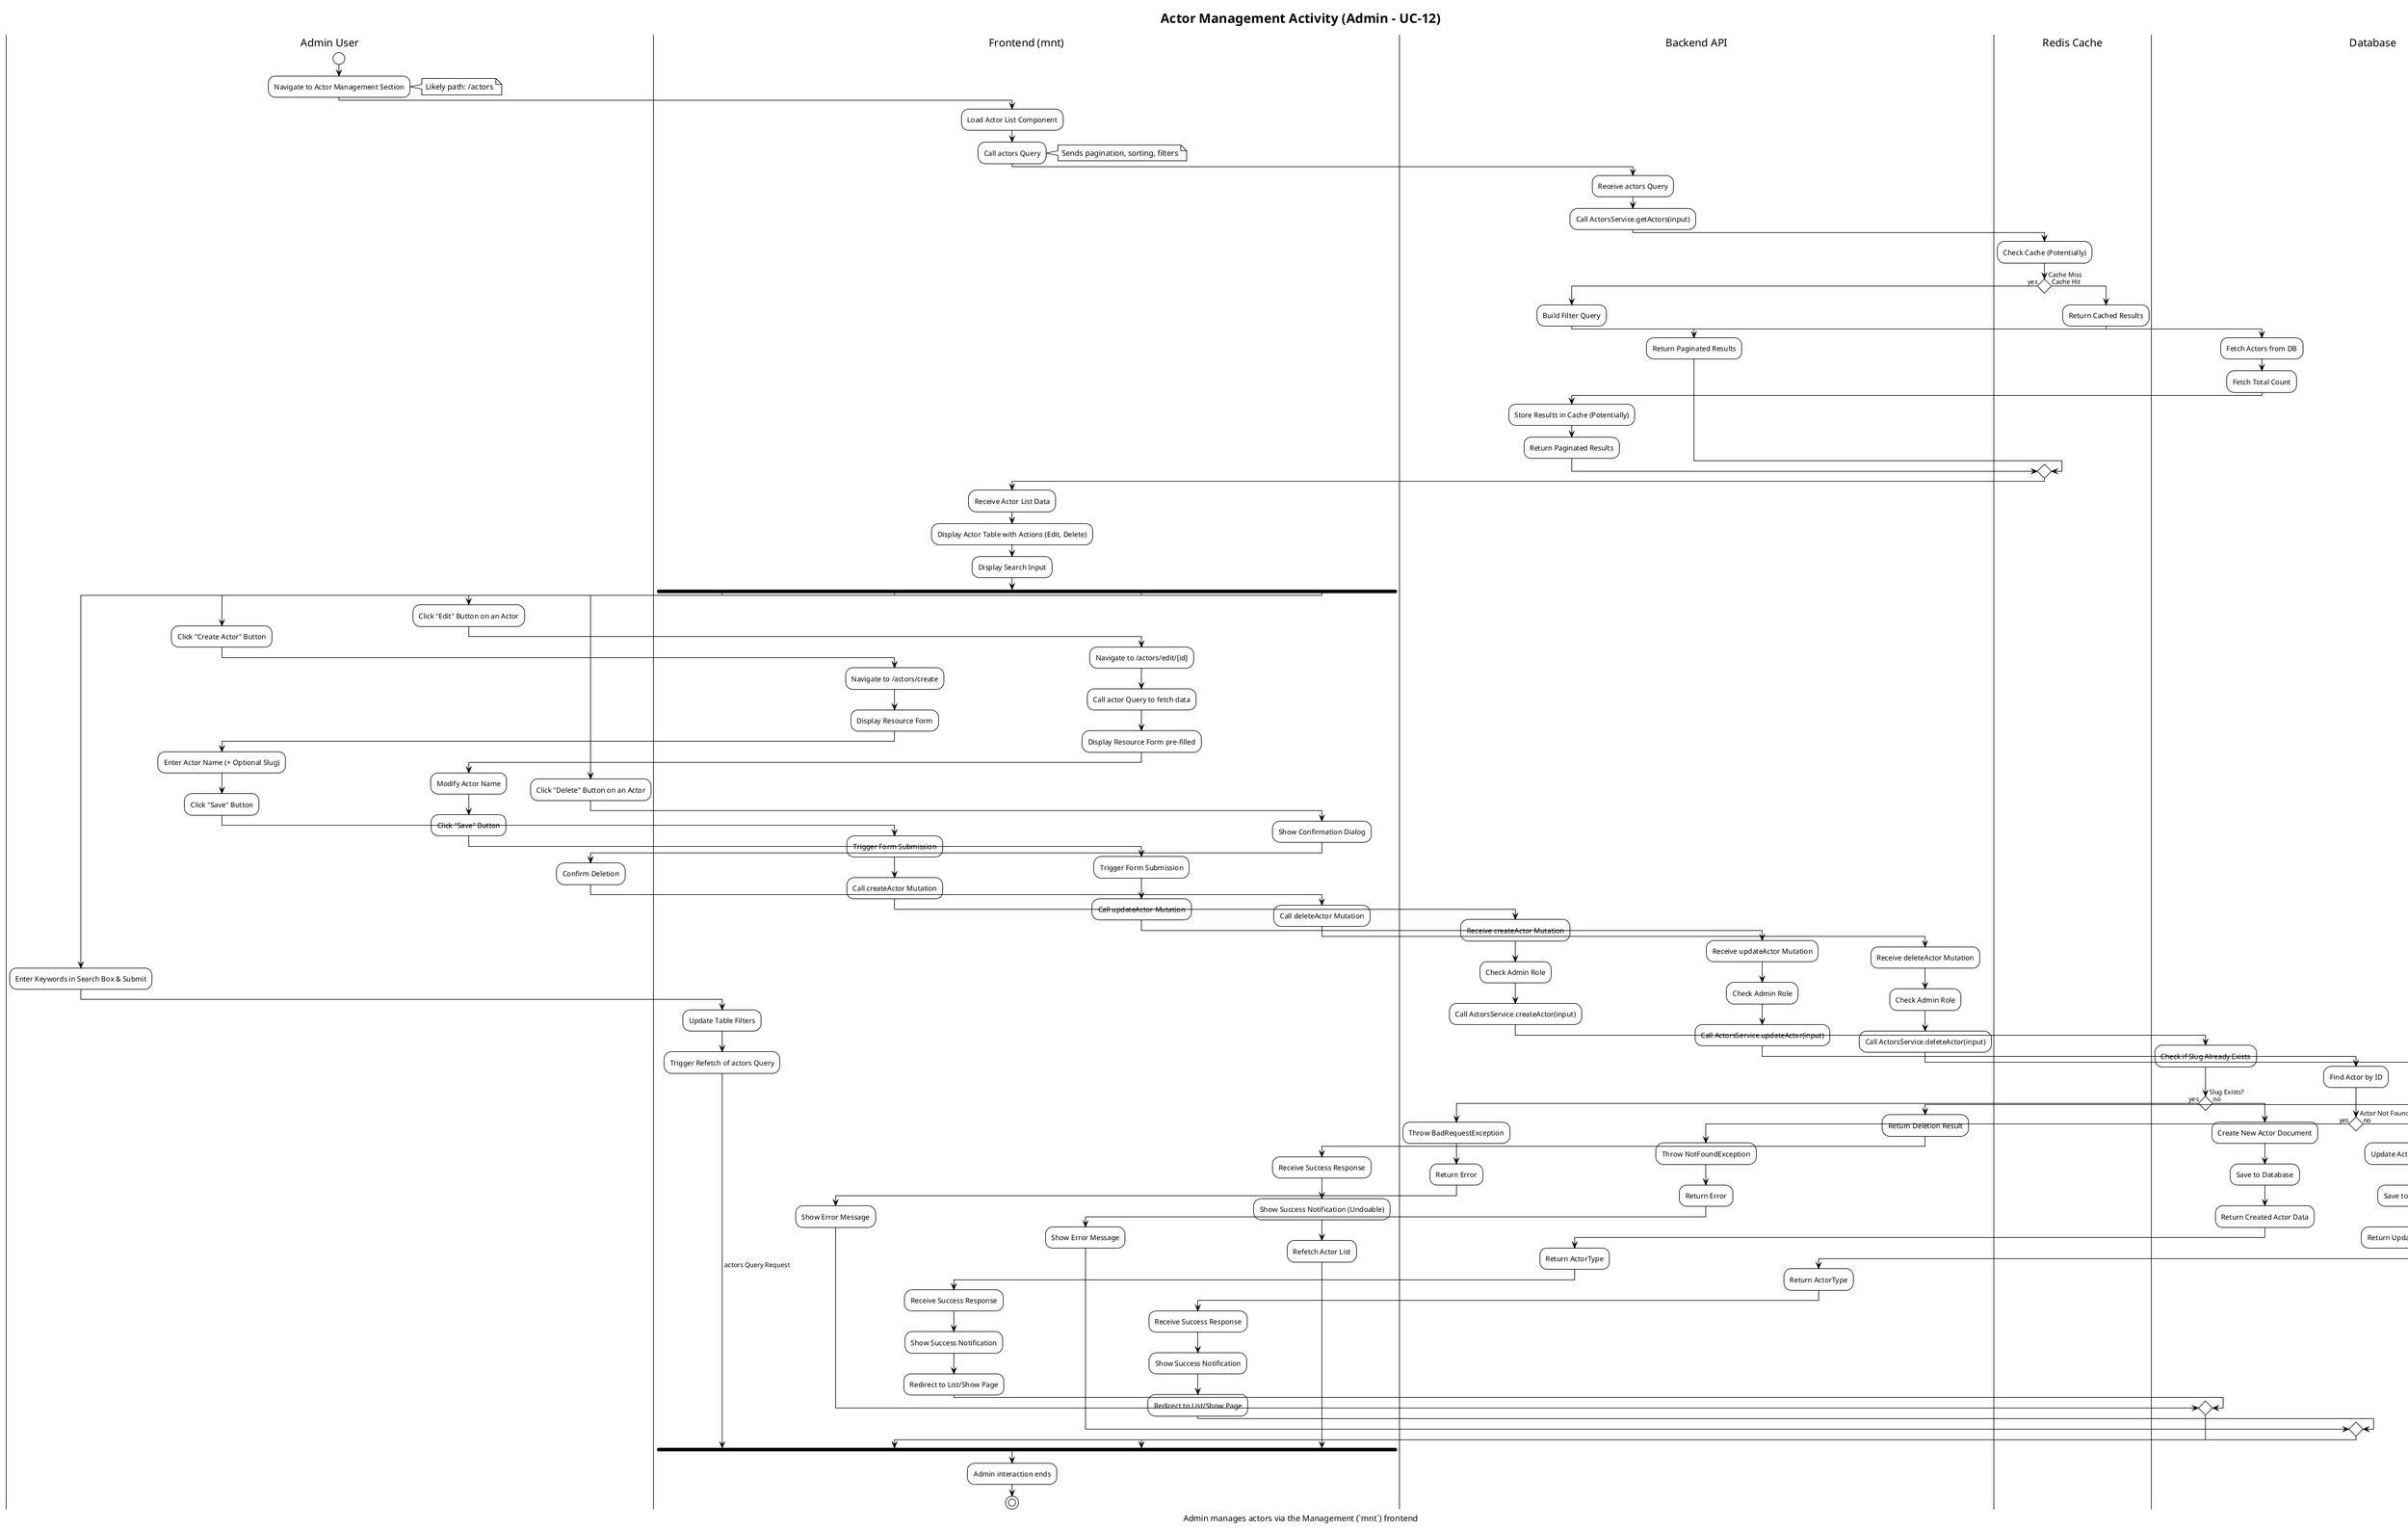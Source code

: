 @startuml UC-12 Actor Management Activity Diagram
!theme plain
skinparam ConditionStyle diamond

title Actor Management Activity (Admin - UC-12)
caption Admin manages actors via the Management (`mnt`) frontend

|Admin User|
start
:Navigate to Actor Management Section;
note right: Likely path: /actors

|Frontend (mnt)|
:Load Actor List Component;
:Call actors Query;
note right: Sends pagination, sorting, filters

|Backend API|
:Receive actors Query;
:Call ActorsService.getActors(input);
|Redis Cache|
:Check Cache (Potentially);
if (Cache Miss) then (yes)
  |Backend API|
  :Build Filter Query;
  |Database|
  :Fetch Actors from DB;
  :Fetch Total Count;
  |Backend API|
  :Store Results in Cache (Potentially);
  :Return Paginated Results;
else (Cache Hit)
  |Redis Cache|
  :Return Cached Results;
  |Backend API|
  :Return Paginated Results;
endif

|Frontend (mnt)|
:Receive Actor List Data;
:Display Actor Table with Actions (Edit, Delete);
:Display Search Input;

fork
  |Admin User|
  :Enter Keywords in Search Box & Submit;
  |Frontend (mnt)|
  :Update Table Filters;
  :Trigger Refetch of actors Query;
  -> actors Query Request;
fork again
  |Admin User|
  :Click "Create Actor" Button;
  |Frontend (mnt)|
  :Navigate to /actors/create;
  :Display Resource Form;
  |Admin User|
  :Enter Actor Name (+ Optional Slug);
  :Click "Save" Button;
  |Frontend (mnt)|
  :Trigger Form Submission;
  :Call createActor Mutation;
  |Backend API|
  :Receive createActor Mutation;
  :Check Admin Role;
  :Call ActorsService.createActor(input);
  |Database|
  :Check if Slug Already Exists;
  if (Slug Exists?) then (yes)
    |Backend API|
    :Throw BadRequestException;
    :Return Error;
    |Frontend (mnt)|
    :Show Error Message;
  else (no)
    |Database|
    :Create New Actor Document;
    :Save to Database;
    :Return Created Actor Data;
    |Backend API|
    :Return ActorType;
    |Frontend (mnt)|
    :Receive Success Response;
    :Show Success Notification;
    :Redirect to List/Show Page;
  endif
fork again
  |Admin User|
  :Click "Edit" Button on an Actor;
  |Frontend (mnt)|
  :Navigate to /actors/edit/[id];
  :Call actor Query to fetch data;
  :Display Resource Form pre-filled;
  |Admin User|
  :Modify Actor Name;
  :Click "Save" Button;
  |Frontend (mnt)|
  :Trigger Form Submission;
  :Call updateActor Mutation;
  |Backend API|
  :Receive updateActor Mutation;
  :Check Admin Role;
  :Call ActorsService.updateActor(input);
  |Database|
  :Find Actor by ID;
  if (Actor Not Found?) then (yes)
    |Backend API|
    :Throw NotFoundException;
    :Return Error;
    |Frontend (mnt)|
    :Show Error Message;
  else (no)
    |Database|
    :Update Actor Name Field;
    :Save to Database;
    :Return Updated Actor Data;
    |Backend API|
    :Return ActorType;
    |Frontend (mnt)|
    :Receive Success Response;
    :Show Success Notification;
    :Redirect to List/Show Page;
  endif
fork again
  |Admin User|
  :Click "Delete" Button on an Actor;
  |Frontend (mnt)|
  :Show Confirmation Dialog;
  |Admin User|
  :Confirm Deletion;
  |Frontend (mnt)|
  :Call deleteActor Mutation;
  |Backend API|
  :Receive deleteActor Mutation;
  :Check Admin Role;
  :Call ActorsService.deleteActor(input);
  |Database|
  :Delete Actor from Database by ID;
  |Backend API|
  :Return Deletion Result;
  |Frontend (mnt)|
  :Receive Success Response;
  :Show Success Notification (Undoable);
  :Refetch Actor List;
end fork

:Admin interaction ends;
stop

@enduml
